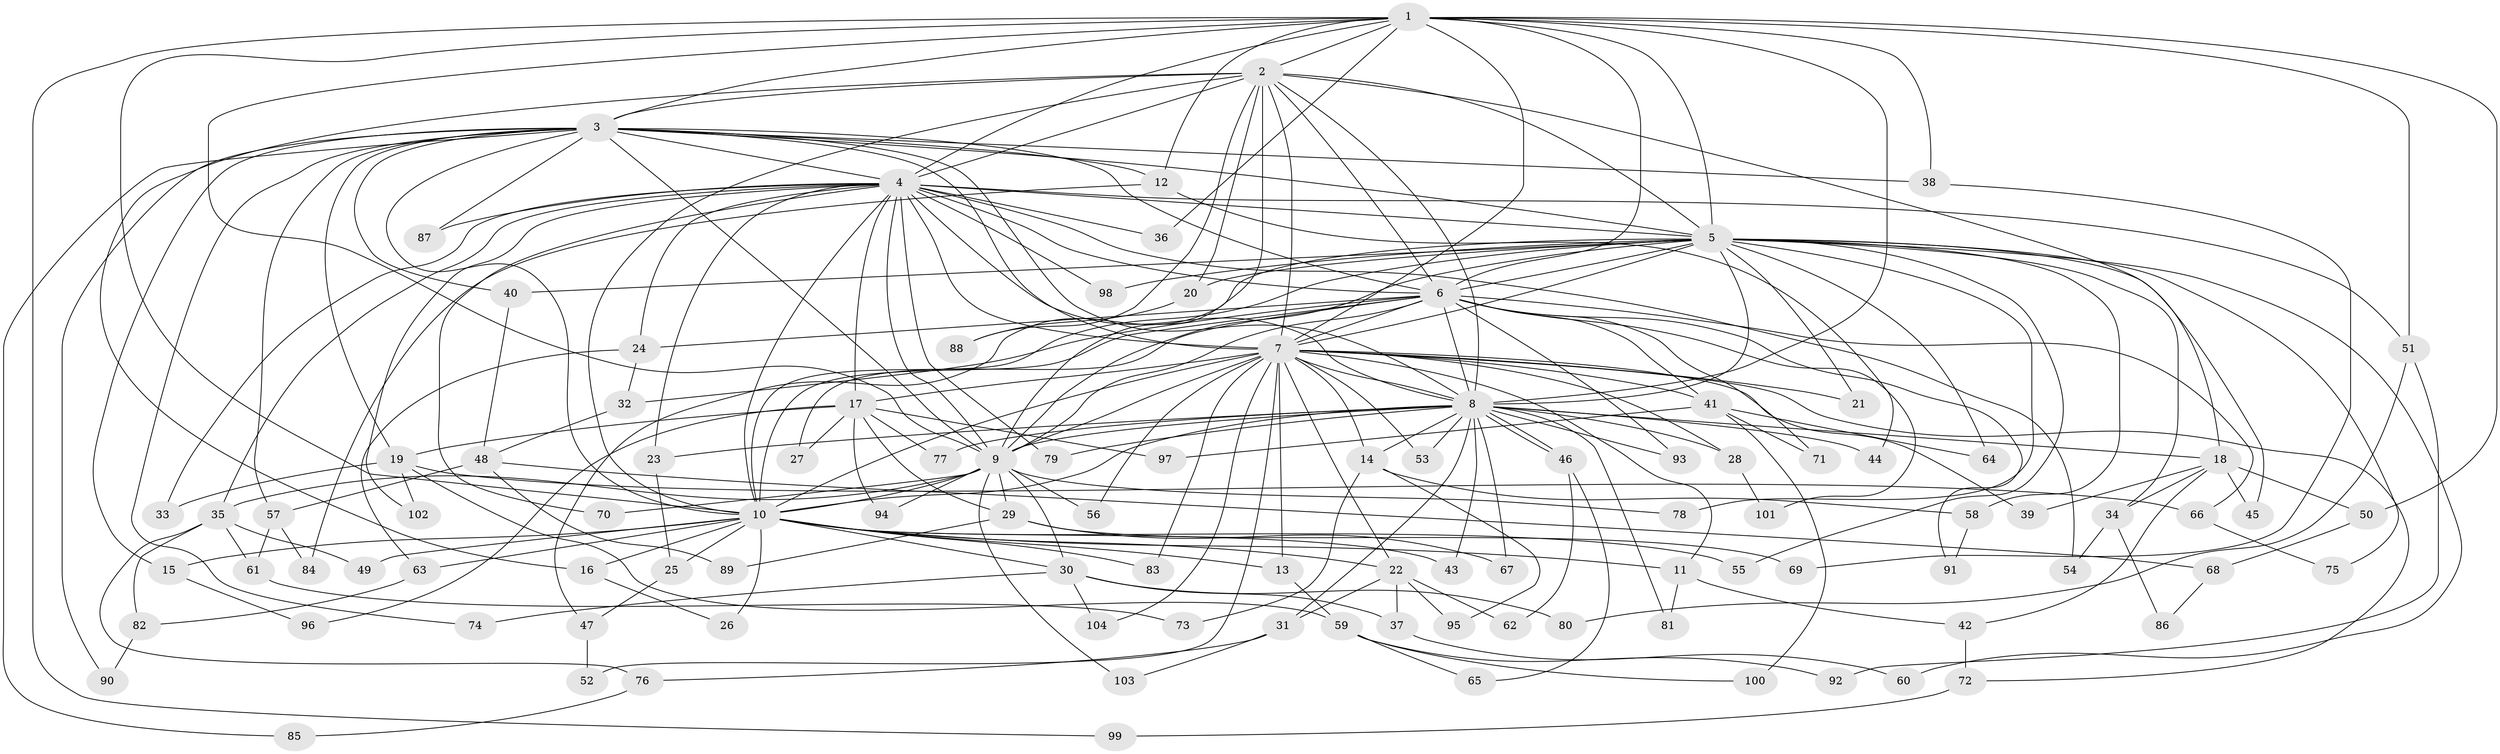 // Generated by graph-tools (version 1.1) at 2025/01/03/09/25 03:01:22]
// undirected, 104 vertices, 233 edges
graph export_dot {
graph [start="1"]
  node [color=gray90,style=filled];
  1;
  2;
  3;
  4;
  5;
  6;
  7;
  8;
  9;
  10;
  11;
  12;
  13;
  14;
  15;
  16;
  17;
  18;
  19;
  20;
  21;
  22;
  23;
  24;
  25;
  26;
  27;
  28;
  29;
  30;
  31;
  32;
  33;
  34;
  35;
  36;
  37;
  38;
  39;
  40;
  41;
  42;
  43;
  44;
  45;
  46;
  47;
  48;
  49;
  50;
  51;
  52;
  53;
  54;
  55;
  56;
  57;
  58;
  59;
  60;
  61;
  62;
  63;
  64;
  65;
  66;
  67;
  68;
  69;
  70;
  71;
  72;
  73;
  74;
  75;
  76;
  77;
  78;
  79;
  80;
  81;
  82;
  83;
  84;
  85;
  86;
  87;
  88;
  89;
  90;
  91;
  92;
  93;
  94;
  95;
  96;
  97;
  98;
  99;
  100;
  101;
  102;
  103;
  104;
  1 -- 2;
  1 -- 3;
  1 -- 4;
  1 -- 5;
  1 -- 6;
  1 -- 7;
  1 -- 8;
  1 -- 9;
  1 -- 10;
  1 -- 12;
  1 -- 36;
  1 -- 38;
  1 -- 50;
  1 -- 51;
  1 -- 99;
  2 -- 3;
  2 -- 4;
  2 -- 5;
  2 -- 6;
  2 -- 7;
  2 -- 8;
  2 -- 9;
  2 -- 10;
  2 -- 16;
  2 -- 18;
  2 -- 20;
  2 -- 88;
  3 -- 4;
  3 -- 5;
  3 -- 6;
  3 -- 7;
  3 -- 8;
  3 -- 9;
  3 -- 10;
  3 -- 12;
  3 -- 15;
  3 -- 19;
  3 -- 38;
  3 -- 40;
  3 -- 57;
  3 -- 74;
  3 -- 85;
  3 -- 87;
  3 -- 90;
  4 -- 5;
  4 -- 6;
  4 -- 7;
  4 -- 8;
  4 -- 9;
  4 -- 10;
  4 -- 17;
  4 -- 23;
  4 -- 24;
  4 -- 33;
  4 -- 35;
  4 -- 36;
  4 -- 51;
  4 -- 54;
  4 -- 70;
  4 -- 79;
  4 -- 87;
  4 -- 98;
  4 -- 102;
  5 -- 6;
  5 -- 7;
  5 -- 8;
  5 -- 9;
  5 -- 10;
  5 -- 20;
  5 -- 21;
  5 -- 34;
  5 -- 40;
  5 -- 45;
  5 -- 47;
  5 -- 55;
  5 -- 58;
  5 -- 60;
  5 -- 64;
  5 -- 75;
  5 -- 78;
  5 -- 98;
  6 -- 7;
  6 -- 8;
  6 -- 9;
  6 -- 10;
  6 -- 24;
  6 -- 27;
  6 -- 32;
  6 -- 41;
  6 -- 66;
  6 -- 71;
  6 -- 91;
  6 -- 93;
  6 -- 101;
  7 -- 8;
  7 -- 9;
  7 -- 10;
  7 -- 11;
  7 -- 13;
  7 -- 14;
  7 -- 17;
  7 -- 21;
  7 -- 22;
  7 -- 28;
  7 -- 39;
  7 -- 41;
  7 -- 52;
  7 -- 53;
  7 -- 56;
  7 -- 72;
  7 -- 83;
  7 -- 104;
  8 -- 9;
  8 -- 10;
  8 -- 14;
  8 -- 18;
  8 -- 23;
  8 -- 28;
  8 -- 31;
  8 -- 43;
  8 -- 44;
  8 -- 46;
  8 -- 46;
  8 -- 53;
  8 -- 67;
  8 -- 77;
  8 -- 79;
  8 -- 81;
  8 -- 93;
  9 -- 10;
  9 -- 29;
  9 -- 30;
  9 -- 35;
  9 -- 56;
  9 -- 70;
  9 -- 78;
  9 -- 94;
  9 -- 103;
  10 -- 11;
  10 -- 13;
  10 -- 15;
  10 -- 16;
  10 -- 22;
  10 -- 25;
  10 -- 26;
  10 -- 30;
  10 -- 43;
  10 -- 49;
  10 -- 55;
  10 -- 63;
  10 -- 83;
  11 -- 42;
  11 -- 81;
  12 -- 44;
  12 -- 84;
  13 -- 59;
  14 -- 58;
  14 -- 73;
  14 -- 95;
  15 -- 96;
  16 -- 26;
  17 -- 19;
  17 -- 27;
  17 -- 29;
  17 -- 77;
  17 -- 94;
  17 -- 96;
  17 -- 97;
  18 -- 34;
  18 -- 39;
  18 -- 42;
  18 -- 45;
  18 -- 50;
  19 -- 33;
  19 -- 59;
  19 -- 66;
  19 -- 102;
  20 -- 88;
  22 -- 31;
  22 -- 37;
  22 -- 62;
  22 -- 95;
  23 -- 25;
  24 -- 32;
  24 -- 63;
  25 -- 47;
  28 -- 101;
  29 -- 67;
  29 -- 69;
  29 -- 89;
  30 -- 37;
  30 -- 74;
  30 -- 80;
  30 -- 104;
  31 -- 76;
  31 -- 103;
  32 -- 48;
  34 -- 54;
  34 -- 86;
  35 -- 49;
  35 -- 61;
  35 -- 76;
  35 -- 82;
  37 -- 60;
  38 -- 69;
  40 -- 48;
  41 -- 64;
  41 -- 71;
  41 -- 97;
  41 -- 100;
  42 -- 72;
  46 -- 62;
  46 -- 65;
  47 -- 52;
  48 -- 57;
  48 -- 68;
  48 -- 89;
  50 -- 68;
  51 -- 80;
  51 -- 92;
  57 -- 61;
  57 -- 84;
  58 -- 91;
  59 -- 65;
  59 -- 92;
  59 -- 100;
  61 -- 73;
  63 -- 82;
  66 -- 75;
  68 -- 86;
  72 -- 99;
  76 -- 85;
  82 -- 90;
}
